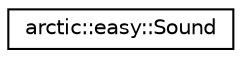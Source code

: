 digraph "Graphical Class Hierarchy"
{
 // LATEX_PDF_SIZE
  edge [fontname="Helvetica",fontsize="10",labelfontname="Helvetica",labelfontsize="10"];
  node [fontname="Helvetica",fontsize="10",shape=record];
  rankdir="LR";
  Node0 [label="arctic::easy::Sound",height=0.2,width=0.4,color="black", fillcolor="white", style="filled",URL="$classarctic_1_1easy_1_1_sound.html",tooltip=" "];
}
